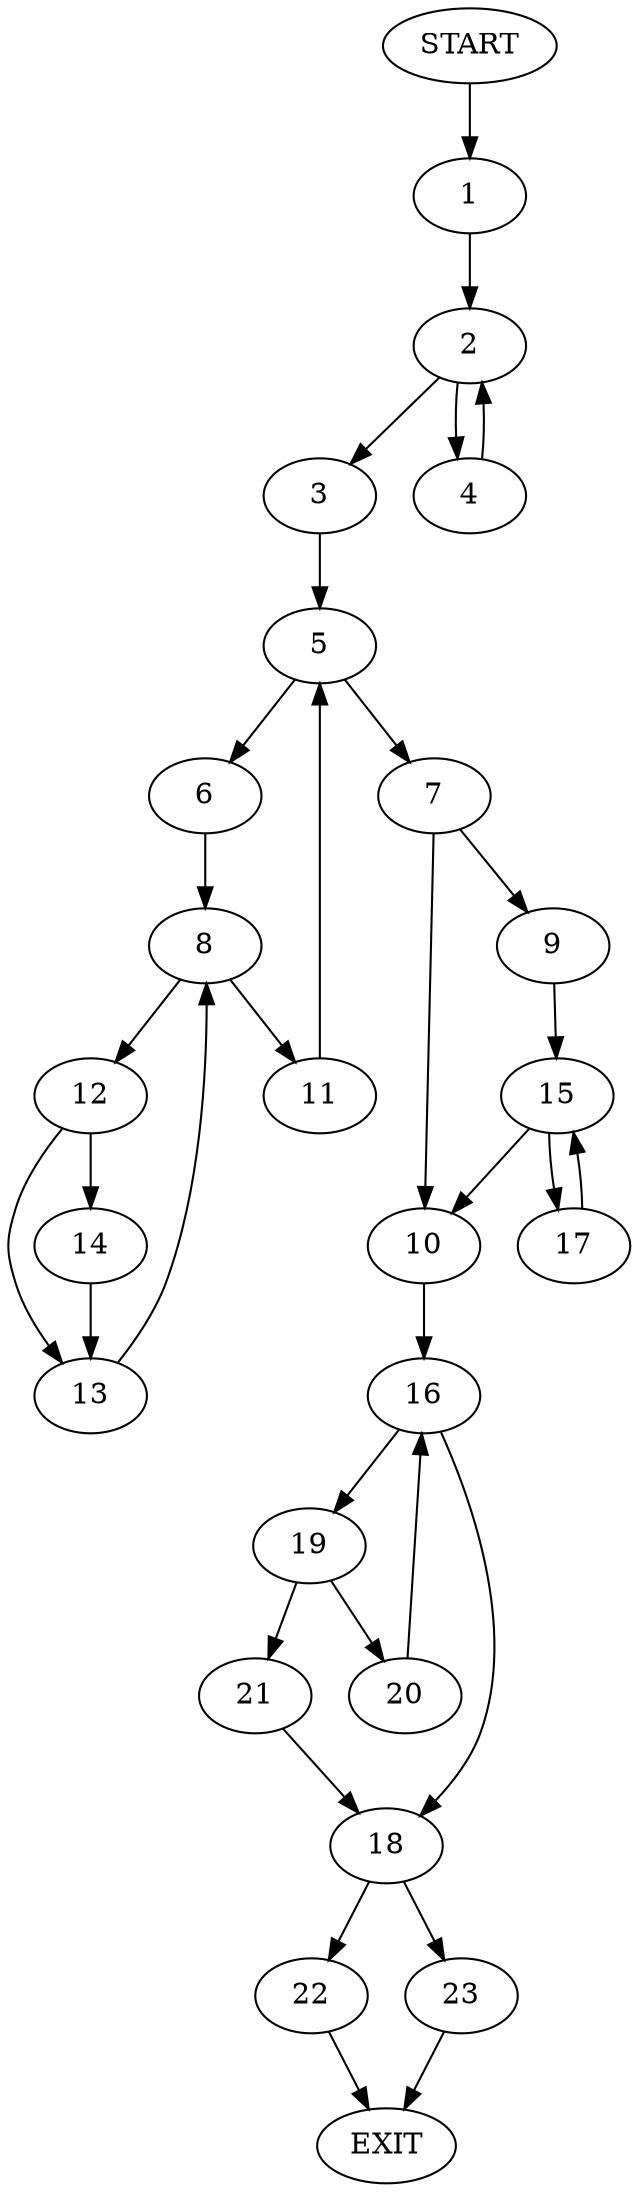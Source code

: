digraph {
0 [label="START"]
24 [label="EXIT"]
0 -> 1
1 -> 2
2 -> 3
2 -> 4
4 -> 2
3 -> 5
5 -> 6
5 -> 7
6 -> 8
7 -> 9
7 -> 10
8 -> 11
8 -> 12
11 -> 5
12 -> 13
12 -> 14
14 -> 13
13 -> 8
9 -> 15
10 -> 16
15 -> 10
15 -> 17
17 -> 15
16 -> 18
16 -> 19
19 -> 20
19 -> 21
18 -> 22
18 -> 23
20 -> 16
21 -> 18
22 -> 24
23 -> 24
}
